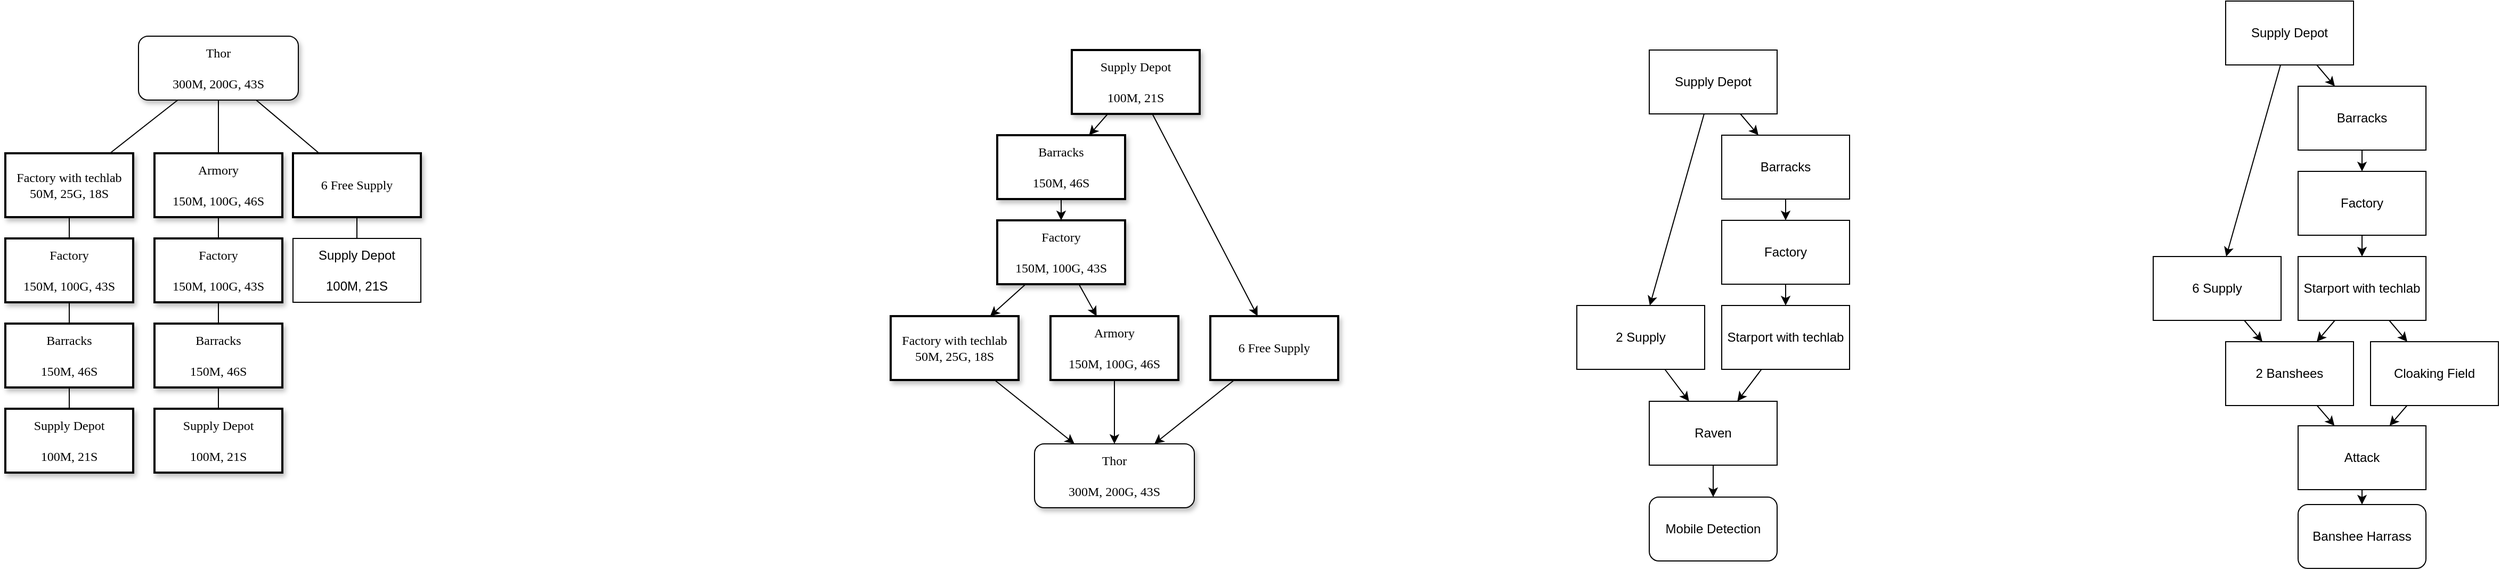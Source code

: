 <mxfile version="23.1.2" type="github">
  <diagram name="Page-1" id="10a91c8b-09ff-31b1-d368-03940ed4cc9e">
    <mxGraphModel dx="1430" dy="782" grid="0" gridSize="10" guides="1" tooltips="1" connect="1" arrows="1" fold="1" page="1" pageScale="1" pageWidth="1100" pageHeight="850" background="none" math="0" shadow="0">
      <root>
        <mxCell id="0" />
        <mxCell id="1" parent="0" />
        <mxCell id="62893188c0fa7362-1" value="&lt;div&gt;Thor&lt;/div&gt;&lt;div&gt;&lt;br&gt;&lt;/div&gt;300M, 200G, 43S" style="whiteSpace=wrap;html=1;rounded=1;shadow=1;labelBackgroundColor=none;strokeWidth=1;fontFamily=Verdana;fontSize=12;align=center;" parent="1" vertex="1">
          <mxGeometry x="435" y="80" width="150" height="60" as="geometry" />
        </mxCell>
        <mxCell id="62893188c0fa7362-10" value="6 Free Supply" style="whiteSpace=wrap;html=1;rounded=0;shadow=1;labelBackgroundColor=none;strokeWidth=2;fontFamily=Verdana;fontSize=12;align=center;" parent="1" vertex="1">
          <mxGeometry x="580" y="190" width="120" height="60" as="geometry" />
        </mxCell>
        <mxCell id="C1ZihOrAmyUhl64uDi1q-1" value="" style="endArrow=none;html=1;rounded=0;" parent="1" source="62893188c0fa7362-10" target="62893188c0fa7362-1" edge="1">
          <mxGeometry width="50" height="50" relative="1" as="geometry">
            <mxPoint x="460" y="220" as="sourcePoint" />
            <mxPoint x="510" y="170" as="targetPoint" />
          </mxGeometry>
        </mxCell>
        <mxCell id="C1ZihOrAmyUhl64uDi1q-5" value="&lt;div&gt;Supply Depot&lt;/div&gt;&lt;div&gt;&lt;br&gt;&lt;/div&gt;100M, 21S" style="whiteSpace=wrap;html=1;rounded=0;shadow=1;labelBackgroundColor=none;strokeWidth=2;fontFamily=Verdana;fontSize=12;align=center;" parent="1" vertex="1">
          <mxGeometry x="310" y="430" width="120" height="60" as="geometry" />
        </mxCell>
        <mxCell id="C1ZihOrAmyUhl64uDi1q-6" value="&lt;div&gt;Barracks&lt;/div&gt;&lt;div&gt;&lt;br&gt;&lt;/div&gt;&lt;div&gt;150M, 46S&lt;br&gt;&lt;/div&gt;" style="whiteSpace=wrap;html=1;rounded=0;shadow=1;labelBackgroundColor=none;strokeWidth=2;fontFamily=Verdana;fontSize=12;align=center;" parent="1" vertex="1">
          <mxGeometry x="310" y="350" width="120" height="60" as="geometry" />
        </mxCell>
        <mxCell id="C1ZihOrAmyUhl64uDi1q-7" value="&lt;div&gt;Factory&lt;/div&gt;&lt;div&gt;&lt;br&gt;&lt;/div&gt;&lt;div&gt;150M, 100G, 43S&lt;br&gt;&lt;/div&gt;" style="whiteSpace=wrap;html=1;rounded=0;shadow=1;labelBackgroundColor=none;strokeWidth=2;fontFamily=Verdana;fontSize=12;align=center;" parent="1" vertex="1">
          <mxGeometry x="310" y="270" width="120" height="60" as="geometry" />
        </mxCell>
        <mxCell id="C1ZihOrAmyUhl64uDi1q-9" value="&lt;div&gt;Factory with techlab&lt;/div&gt;&lt;div&gt;50M, 25G, 18S&lt;br&gt;&lt;/div&gt;" style="whiteSpace=wrap;html=1;rounded=0;shadow=1;labelBackgroundColor=none;strokeWidth=2;fontFamily=Verdana;fontSize=12;align=center;" parent="1" vertex="1">
          <mxGeometry x="310" y="190" width="120" height="60" as="geometry" />
        </mxCell>
        <mxCell id="C1ZihOrAmyUhl64uDi1q-11" value="&lt;div&gt;Armory&lt;/div&gt;&lt;div&gt;&lt;br&gt;&lt;/div&gt;150M, 100G, 46S" style="whiteSpace=wrap;html=1;rounded=0;shadow=1;labelBackgroundColor=none;strokeWidth=2;fontFamily=Verdana;fontSize=12;align=center;" parent="1" vertex="1">
          <mxGeometry x="450" y="190" width="120" height="60" as="geometry" />
        </mxCell>
        <mxCell id="C1ZihOrAmyUhl64uDi1q-16" value="" style="endArrow=none;html=1;rounded=0;exitX=0.5;exitY=0;exitDx=0;exitDy=0;" parent="1" source="C1ZihOrAmyUhl64uDi1q-11" target="62893188c0fa7362-1" edge="1">
          <mxGeometry width="50" height="50" relative="1" as="geometry">
            <mxPoint x="580" y="380" as="sourcePoint" />
            <mxPoint x="630" y="330" as="targetPoint" />
          </mxGeometry>
        </mxCell>
        <mxCell id="C1ZihOrAmyUhl64uDi1q-17" value="" style="endArrow=none;html=1;rounded=0;" parent="1" source="C1ZihOrAmyUhl64uDi1q-9" target="62893188c0fa7362-1" edge="1">
          <mxGeometry width="50" height="50" relative="1" as="geometry">
            <mxPoint x="580" y="380" as="sourcePoint" />
            <mxPoint x="630" y="330" as="targetPoint" />
          </mxGeometry>
        </mxCell>
        <mxCell id="C1ZihOrAmyUhl64uDi1q-19" value="" style="endArrow=none;html=1;rounded=0;" parent="1" source="C1ZihOrAmyUhl64uDi1q-5" target="C1ZihOrAmyUhl64uDi1q-6" edge="1">
          <mxGeometry width="50" height="50" relative="1" as="geometry">
            <mxPoint x="900" y="390" as="sourcePoint" />
            <mxPoint x="950" y="340" as="targetPoint" />
          </mxGeometry>
        </mxCell>
        <mxCell id="C1ZihOrAmyUhl64uDi1q-20" value="" style="endArrow=none;html=1;rounded=0;" parent="1" source="C1ZihOrAmyUhl64uDi1q-6" target="C1ZihOrAmyUhl64uDi1q-7" edge="1">
          <mxGeometry width="50" height="50" relative="1" as="geometry">
            <mxPoint x="900" y="380" as="sourcePoint" />
            <mxPoint x="950" y="330" as="targetPoint" />
          </mxGeometry>
        </mxCell>
        <mxCell id="C1ZihOrAmyUhl64uDi1q-21" value="" style="endArrow=none;html=1;rounded=0;" parent="1" source="C1ZihOrAmyUhl64uDi1q-7" target="C1ZihOrAmyUhl64uDi1q-9" edge="1">
          <mxGeometry width="50" height="50" relative="1" as="geometry">
            <mxPoint x="900" y="380" as="sourcePoint" />
            <mxPoint x="950" y="330" as="targetPoint" />
          </mxGeometry>
        </mxCell>
        <mxCell id="C1ZihOrAmyUhl64uDi1q-23" value="" style="endArrow=none;html=1;rounded=0;" parent="1" source="A7K-rB8qZy46v1iFJOV6-15" target="C1ZihOrAmyUhl64uDi1q-11" edge="1">
          <mxGeometry width="50" height="50" relative="1" as="geometry">
            <mxPoint x="510" y="270" as="sourcePoint" />
            <mxPoint x="770" y="330" as="targetPoint" />
          </mxGeometry>
        </mxCell>
        <mxCell id="C1ZihOrAmyUhl64uDi1q-26" value="&lt;div&gt;Supply Depot&lt;/div&gt;&lt;div&gt;&lt;br&gt;&lt;/div&gt;100M, 21S" style="rounded=0;whiteSpace=wrap;html=1;" parent="1" vertex="1">
          <mxGeometry x="580" y="270" width="120" height="60" as="geometry" />
        </mxCell>
        <mxCell id="C1ZihOrAmyUhl64uDi1q-27" value="" style="endArrow=none;html=1;rounded=0;" parent="1" source="C1ZihOrAmyUhl64uDi1q-26" target="62893188c0fa7362-10" edge="1">
          <mxGeometry width="50" height="50" relative="1" as="geometry">
            <mxPoint x="720" y="380" as="sourcePoint" />
            <mxPoint x="770" y="330" as="targetPoint" />
          </mxGeometry>
        </mxCell>
        <mxCell id="A7K-rB8qZy46v1iFJOV6-13" value="&lt;div&gt;Supply Depot&lt;/div&gt;&lt;div&gt;&lt;br&gt;&lt;/div&gt;100M, 21S" style="whiteSpace=wrap;html=1;rounded=0;shadow=1;labelBackgroundColor=none;strokeWidth=2;fontFamily=Verdana;fontSize=12;align=center;" parent="1" vertex="1">
          <mxGeometry x="450" y="430" width="120" height="60" as="geometry" />
        </mxCell>
        <mxCell id="A7K-rB8qZy46v1iFJOV6-14" value="&lt;div&gt;Barracks&lt;/div&gt;&lt;div&gt;&lt;br&gt;&lt;/div&gt;&lt;div&gt;150M, 46S&lt;br&gt;&lt;/div&gt;" style="whiteSpace=wrap;html=1;rounded=0;shadow=1;labelBackgroundColor=none;strokeWidth=2;fontFamily=Verdana;fontSize=12;align=center;" parent="1" vertex="1">
          <mxGeometry x="450" y="350" width="120" height="60" as="geometry" />
        </mxCell>
        <mxCell id="A7K-rB8qZy46v1iFJOV6-15" value="&lt;div&gt;Factory&lt;/div&gt;&lt;div&gt;&lt;br&gt;&lt;/div&gt;&lt;div&gt;150M, 100G, 43S&lt;br&gt;&lt;/div&gt;" style="whiteSpace=wrap;html=1;rounded=0;shadow=1;labelBackgroundColor=none;strokeWidth=2;fontFamily=Verdana;fontSize=12;align=center;" parent="1" vertex="1">
          <mxGeometry x="450" y="270" width="120" height="60" as="geometry" />
        </mxCell>
        <mxCell id="A7K-rB8qZy46v1iFJOV6-16" value="" style="endArrow=none;html=1;rounded=0;" parent="1" source="A7K-rB8qZy46v1iFJOV6-13" target="A7K-rB8qZy46v1iFJOV6-14" edge="1">
          <mxGeometry width="50" height="50" relative="1" as="geometry">
            <mxPoint x="1040" y="410" as="sourcePoint" />
            <mxPoint x="1090" y="360" as="targetPoint" />
          </mxGeometry>
        </mxCell>
        <mxCell id="A7K-rB8qZy46v1iFJOV6-17" value="" style="endArrow=none;html=1;rounded=0;" parent="1" source="A7K-rB8qZy46v1iFJOV6-14" target="A7K-rB8qZy46v1iFJOV6-15" edge="1">
          <mxGeometry width="50" height="50" relative="1" as="geometry">
            <mxPoint x="1040" y="400" as="sourcePoint" />
            <mxPoint x="1090" y="350" as="targetPoint" />
          </mxGeometry>
        </mxCell>
        <mxCell id="7ZLdroMSZNkx4McfxmLf-22" value="&lt;div&gt;Supply Depot&lt;/div&gt;&lt;div&gt;&lt;br&gt;&lt;/div&gt;100M, 21S" style="whiteSpace=wrap;html=1;rounded=0;shadow=1;labelBackgroundColor=none;strokeWidth=2;fontFamily=Verdana;fontSize=12;align=center;" vertex="1" parent="1">
          <mxGeometry x="1311" y="93" width="120" height="60" as="geometry" />
        </mxCell>
        <mxCell id="7ZLdroMSZNkx4McfxmLf-23" value="&lt;div&gt;Barracks&lt;/div&gt;&lt;div&gt;&lt;br&gt;&lt;/div&gt;&lt;div&gt;150M, 46S&lt;br&gt;&lt;/div&gt;" style="whiteSpace=wrap;html=1;rounded=0;shadow=1;labelBackgroundColor=none;strokeWidth=2;fontFamily=Verdana;fontSize=12;align=center;" vertex="1" parent="1">
          <mxGeometry x="1241" y="173" width="120" height="60" as="geometry" />
        </mxCell>
        <mxCell id="7ZLdroMSZNkx4McfxmLf-24" value="&lt;div&gt;Factory&lt;/div&gt;&lt;div&gt;&lt;br&gt;&lt;/div&gt;&lt;div&gt;150M, 100G, 43S&lt;br&gt;&lt;/div&gt;" style="whiteSpace=wrap;html=1;rounded=0;shadow=1;labelBackgroundColor=none;strokeWidth=2;fontFamily=Verdana;fontSize=12;align=center;" vertex="1" parent="1">
          <mxGeometry x="1241" y="253" width="120" height="60" as="geometry" />
        </mxCell>
        <mxCell id="7ZLdroMSZNkx4McfxmLf-25" value="&lt;div&gt;Factory with techlab&lt;/div&gt;&lt;div&gt;50M, 25G, 18S&lt;br&gt;&lt;/div&gt;" style="whiteSpace=wrap;html=1;rounded=0;shadow=1;labelBackgroundColor=none;strokeWidth=2;fontFamily=Verdana;fontSize=12;align=center;" vertex="1" parent="1">
          <mxGeometry x="1141" y="343" width="120" height="60" as="geometry" />
        </mxCell>
        <mxCell id="7ZLdroMSZNkx4McfxmLf-26" value="&lt;div&gt;Armory&lt;/div&gt;&lt;div&gt;&lt;br&gt;&lt;/div&gt;150M, 100G, 46S" style="whiteSpace=wrap;html=1;rounded=0;shadow=1;labelBackgroundColor=none;strokeWidth=2;fontFamily=Verdana;fontSize=12;align=center;" vertex="1" parent="1">
          <mxGeometry x="1291" y="343" width="120" height="60" as="geometry" />
        </mxCell>
        <mxCell id="7ZLdroMSZNkx4McfxmLf-27" value="6 Free Supply" style="whiteSpace=wrap;html=1;rounded=0;shadow=1;labelBackgroundColor=none;strokeWidth=2;fontFamily=Verdana;fontSize=12;align=center;" vertex="1" parent="1">
          <mxGeometry x="1441" y="343" width="120" height="60" as="geometry" />
        </mxCell>
        <mxCell id="7ZLdroMSZNkx4McfxmLf-28" value="&lt;div&gt;Thor&lt;/div&gt;&lt;div&gt;&lt;br&gt;&lt;/div&gt;300M, 200G, 43S" style="whiteSpace=wrap;html=1;rounded=1;shadow=1;labelBackgroundColor=none;strokeWidth=1;fontFamily=Verdana;fontSize=12;align=center;" vertex="1" parent="1">
          <mxGeometry x="1276" y="463" width="150" height="60" as="geometry" />
        </mxCell>
        <mxCell id="7ZLdroMSZNkx4McfxmLf-38" value="" style="endArrow=classic;html=1;rounded=0;" edge="1" parent="1" source="7ZLdroMSZNkx4McfxmLf-24" target="7ZLdroMSZNkx4McfxmLf-25">
          <mxGeometry width="50" height="50" relative="1" as="geometry">
            <mxPoint x="1186" y="345" as="sourcePoint" />
            <mxPoint x="1236" y="295" as="targetPoint" />
          </mxGeometry>
        </mxCell>
        <mxCell id="7ZLdroMSZNkx4McfxmLf-39" value="" style="endArrow=classic;html=1;rounded=0;" edge="1" parent="1" source="7ZLdroMSZNkx4McfxmLf-24" target="7ZLdroMSZNkx4McfxmLf-26">
          <mxGeometry width="50" height="50" relative="1" as="geometry">
            <mxPoint x="1186" y="345" as="sourcePoint" />
            <mxPoint x="1236" y="295" as="targetPoint" />
          </mxGeometry>
        </mxCell>
        <mxCell id="7ZLdroMSZNkx4McfxmLf-40" value="" style="endArrow=classic;html=1;rounded=0;" edge="1" parent="1" source="7ZLdroMSZNkx4McfxmLf-27" target="7ZLdroMSZNkx4McfxmLf-28">
          <mxGeometry width="50" height="50" relative="1" as="geometry">
            <mxPoint x="1186" y="345" as="sourcePoint" />
            <mxPoint x="1236" y="295" as="targetPoint" />
          </mxGeometry>
        </mxCell>
        <mxCell id="7ZLdroMSZNkx4McfxmLf-41" value="" style="endArrow=classic;html=1;rounded=0;" edge="1" parent="1" source="7ZLdroMSZNkx4McfxmLf-25" target="7ZLdroMSZNkx4McfxmLf-28">
          <mxGeometry width="50" height="50" relative="1" as="geometry">
            <mxPoint x="1186" y="345" as="sourcePoint" />
            <mxPoint x="1236" y="295" as="targetPoint" />
          </mxGeometry>
        </mxCell>
        <mxCell id="7ZLdroMSZNkx4McfxmLf-42" value="" style="endArrow=classic;html=1;rounded=0;" edge="1" parent="1" source="7ZLdroMSZNkx4McfxmLf-26" target="7ZLdroMSZNkx4McfxmLf-28">
          <mxGeometry width="50" height="50" relative="1" as="geometry">
            <mxPoint x="1186" y="345" as="sourcePoint" />
            <mxPoint x="1236" y="295" as="targetPoint" />
          </mxGeometry>
        </mxCell>
        <mxCell id="7ZLdroMSZNkx4McfxmLf-43" value="" style="endArrow=classic;html=1;rounded=0;" edge="1" parent="1" source="7ZLdroMSZNkx4McfxmLf-22" target="7ZLdroMSZNkx4McfxmLf-23">
          <mxGeometry width="50" height="50" relative="1" as="geometry">
            <mxPoint x="1186" y="345" as="sourcePoint" />
            <mxPoint x="1236" y="295" as="targetPoint" />
          </mxGeometry>
        </mxCell>
        <mxCell id="7ZLdroMSZNkx4McfxmLf-44" value="" style="endArrow=classic;html=1;rounded=0;" edge="1" parent="1" source="7ZLdroMSZNkx4McfxmLf-22" target="7ZLdroMSZNkx4McfxmLf-27">
          <mxGeometry width="50" height="50" relative="1" as="geometry">
            <mxPoint x="894" y="333" as="sourcePoint" />
            <mxPoint x="944" y="283" as="targetPoint" />
          </mxGeometry>
        </mxCell>
        <mxCell id="7ZLdroMSZNkx4McfxmLf-45" value="" style="endArrow=classic;html=1;rounded=0;" edge="1" parent="1" source="7ZLdroMSZNkx4McfxmLf-23" target="7ZLdroMSZNkx4McfxmLf-24">
          <mxGeometry width="50" height="50" relative="1" as="geometry">
            <mxPoint x="894" y="333" as="sourcePoint" />
            <mxPoint x="944" y="283" as="targetPoint" />
          </mxGeometry>
        </mxCell>
        <mxCell id="7ZLdroMSZNkx4McfxmLf-46" value="Mobile Detection" style="rounded=1;whiteSpace=wrap;html=1;" vertex="1" parent="1">
          <mxGeometry x="1853" y="513" width="120" height="60" as="geometry" />
        </mxCell>
        <mxCell id="7ZLdroMSZNkx4McfxmLf-47" value="Raven" style="rounded=0;whiteSpace=wrap;html=1;" vertex="1" parent="1">
          <mxGeometry x="1853" y="423" width="120" height="60" as="geometry" />
        </mxCell>
        <mxCell id="7ZLdroMSZNkx4McfxmLf-48" value="2 Supply" style="rounded=0;whiteSpace=wrap;html=1;" vertex="1" parent="1">
          <mxGeometry x="1785" y="333" width="120" height="60" as="geometry" />
        </mxCell>
        <mxCell id="7ZLdroMSZNkx4McfxmLf-49" value="Starport with techlab" style="rounded=0;whiteSpace=wrap;html=1;" vertex="1" parent="1">
          <mxGeometry x="1921" y="333" width="120" height="60" as="geometry" />
        </mxCell>
        <mxCell id="7ZLdroMSZNkx4McfxmLf-50" value="Barracks" style="rounded=0;whiteSpace=wrap;html=1;" vertex="1" parent="1">
          <mxGeometry x="1921" y="173" width="120" height="60" as="geometry" />
        </mxCell>
        <mxCell id="7ZLdroMSZNkx4McfxmLf-51" value="Factory" style="rounded=0;whiteSpace=wrap;html=1;" vertex="1" parent="1">
          <mxGeometry x="1921" y="253" width="120" height="60" as="geometry" />
        </mxCell>
        <mxCell id="7ZLdroMSZNkx4McfxmLf-52" value="Supply Depot" style="rounded=0;whiteSpace=wrap;html=1;" vertex="1" parent="1">
          <mxGeometry x="1853" y="93" width="120" height="60" as="geometry" />
        </mxCell>
        <mxCell id="7ZLdroMSZNkx4McfxmLf-53" value="" style="endArrow=classic;html=1;rounded=0;" edge="1" parent="1" source="7ZLdroMSZNkx4McfxmLf-47" target="7ZLdroMSZNkx4McfxmLf-46">
          <mxGeometry width="50" height="50" relative="1" as="geometry">
            <mxPoint x="1819" y="327" as="sourcePoint" />
            <mxPoint x="1869" y="277" as="targetPoint" />
          </mxGeometry>
        </mxCell>
        <mxCell id="7ZLdroMSZNkx4McfxmLf-54" value="" style="endArrow=classic;html=1;rounded=0;" edge="1" parent="1" source="7ZLdroMSZNkx4McfxmLf-49" target="7ZLdroMSZNkx4McfxmLf-47">
          <mxGeometry width="50" height="50" relative="1" as="geometry">
            <mxPoint x="1819" y="327" as="sourcePoint" />
            <mxPoint x="1869" y="277" as="targetPoint" />
          </mxGeometry>
        </mxCell>
        <mxCell id="7ZLdroMSZNkx4McfxmLf-55" value="" style="endArrow=classic;html=1;rounded=0;" edge="1" parent="1" source="7ZLdroMSZNkx4McfxmLf-48" target="7ZLdroMSZNkx4McfxmLf-47">
          <mxGeometry width="50" height="50" relative="1" as="geometry">
            <mxPoint x="1819" y="327" as="sourcePoint" />
            <mxPoint x="1869" y="277" as="targetPoint" />
          </mxGeometry>
        </mxCell>
        <mxCell id="7ZLdroMSZNkx4McfxmLf-56" value="" style="endArrow=classic;html=1;rounded=0;" edge="1" parent="1" source="7ZLdroMSZNkx4McfxmLf-51" target="7ZLdroMSZNkx4McfxmLf-49">
          <mxGeometry width="50" height="50" relative="1" as="geometry">
            <mxPoint x="1819" y="327" as="sourcePoint" />
            <mxPoint x="1869" y="277" as="targetPoint" />
          </mxGeometry>
        </mxCell>
        <mxCell id="7ZLdroMSZNkx4McfxmLf-57" value="" style="endArrow=classic;html=1;rounded=0;" edge="1" parent="1" source="7ZLdroMSZNkx4McfxmLf-50" target="7ZLdroMSZNkx4McfxmLf-51">
          <mxGeometry width="50" height="50" relative="1" as="geometry">
            <mxPoint x="1819" y="327" as="sourcePoint" />
            <mxPoint x="1869" y="277" as="targetPoint" />
          </mxGeometry>
        </mxCell>
        <mxCell id="7ZLdroMSZNkx4McfxmLf-58" value="" style="endArrow=classic;html=1;rounded=0;" edge="1" parent="1" source="7ZLdroMSZNkx4McfxmLf-52" target="7ZLdroMSZNkx4McfxmLf-48">
          <mxGeometry width="50" height="50" relative="1" as="geometry">
            <mxPoint x="1819" y="327" as="sourcePoint" />
            <mxPoint x="1869" y="277" as="targetPoint" />
          </mxGeometry>
        </mxCell>
        <mxCell id="7ZLdroMSZNkx4McfxmLf-59" value="" style="endArrow=classic;html=1;rounded=0;" edge="1" parent="1" source="7ZLdroMSZNkx4McfxmLf-52" target="7ZLdroMSZNkx4McfxmLf-50">
          <mxGeometry width="50" height="50" relative="1" as="geometry">
            <mxPoint x="1819" y="327" as="sourcePoint" />
            <mxPoint x="1869" y="277" as="targetPoint" />
          </mxGeometry>
        </mxCell>
        <mxCell id="7ZLdroMSZNkx4McfxmLf-60" value="Banshee Harrass" style="rounded=1;whiteSpace=wrap;html=1;" vertex="1" parent="1">
          <mxGeometry x="2462" y="520" width="120" height="60" as="geometry" />
        </mxCell>
        <mxCell id="7ZLdroMSZNkx4McfxmLf-61" value="Attack" style="rounded=0;whiteSpace=wrap;html=1;" vertex="1" parent="1">
          <mxGeometry x="2462" y="446" width="120" height="60" as="geometry" />
        </mxCell>
        <mxCell id="7ZLdroMSZNkx4McfxmLf-62" value="2 Banshees" style="rounded=0;whiteSpace=wrap;html=1;" vertex="1" parent="1">
          <mxGeometry x="2394" y="367" width="120" height="60" as="geometry" />
        </mxCell>
        <mxCell id="7ZLdroMSZNkx4McfxmLf-63" value="Cloaking Field" style="rounded=0;whiteSpace=wrap;html=1;" vertex="1" parent="1">
          <mxGeometry x="2530" y="367" width="120" height="60" as="geometry" />
        </mxCell>
        <mxCell id="7ZLdroMSZNkx4McfxmLf-64" value="6 Supply" style="rounded=0;whiteSpace=wrap;html=1;" vertex="1" parent="1">
          <mxGeometry x="2326" y="287" width="120" height="60" as="geometry" />
        </mxCell>
        <mxCell id="7ZLdroMSZNkx4McfxmLf-65" value="Starport with techlab" style="rounded=0;whiteSpace=wrap;html=1;" vertex="1" parent="1">
          <mxGeometry x="2462" y="287" width="120" height="60" as="geometry" />
        </mxCell>
        <mxCell id="7ZLdroMSZNkx4McfxmLf-66" value="Barracks" style="rounded=0;whiteSpace=wrap;html=1;" vertex="1" parent="1">
          <mxGeometry x="2462" y="127" width="120" height="60" as="geometry" />
        </mxCell>
        <mxCell id="7ZLdroMSZNkx4McfxmLf-67" value="Factory" style="rounded=0;whiteSpace=wrap;html=1;" vertex="1" parent="1">
          <mxGeometry x="2462" y="207" width="120" height="60" as="geometry" />
        </mxCell>
        <mxCell id="7ZLdroMSZNkx4McfxmLf-68" value="Supply Depot" style="rounded=0;whiteSpace=wrap;html=1;" vertex="1" parent="1">
          <mxGeometry x="2394" y="47" width="120" height="60" as="geometry" />
        </mxCell>
        <mxCell id="7ZLdroMSZNkx4McfxmLf-69" value="" style="endArrow=classic;html=1;rounded=0;" edge="1" parent="1" source="7ZLdroMSZNkx4McfxmLf-67" target="7ZLdroMSZNkx4McfxmLf-65">
          <mxGeometry width="50" height="50" relative="1" as="geometry">
            <mxPoint x="2360" y="281" as="sourcePoint" />
            <mxPoint x="2410" y="231" as="targetPoint" />
          </mxGeometry>
        </mxCell>
        <mxCell id="7ZLdroMSZNkx4McfxmLf-70" value="" style="endArrow=classic;html=1;rounded=0;" edge="1" parent="1" source="7ZLdroMSZNkx4McfxmLf-66" target="7ZLdroMSZNkx4McfxmLf-67">
          <mxGeometry width="50" height="50" relative="1" as="geometry">
            <mxPoint x="2360" y="281" as="sourcePoint" />
            <mxPoint x="2410" y="231" as="targetPoint" />
          </mxGeometry>
        </mxCell>
        <mxCell id="7ZLdroMSZNkx4McfxmLf-71" value="" style="endArrow=classic;html=1;rounded=0;" edge="1" parent="1" source="7ZLdroMSZNkx4McfxmLf-68" target="7ZLdroMSZNkx4McfxmLf-64">
          <mxGeometry width="50" height="50" relative="1" as="geometry">
            <mxPoint x="2360" y="281" as="sourcePoint" />
            <mxPoint x="2410" y="231" as="targetPoint" />
          </mxGeometry>
        </mxCell>
        <mxCell id="7ZLdroMSZNkx4McfxmLf-72" value="" style="endArrow=classic;html=1;rounded=0;" edge="1" parent="1" source="7ZLdroMSZNkx4McfxmLf-68" target="7ZLdroMSZNkx4McfxmLf-66">
          <mxGeometry width="50" height="50" relative="1" as="geometry">
            <mxPoint x="2360" y="281" as="sourcePoint" />
            <mxPoint x="2410" y="231" as="targetPoint" />
          </mxGeometry>
        </mxCell>
        <mxCell id="7ZLdroMSZNkx4McfxmLf-73" value="" style="endArrow=classic;html=1;rounded=0;" edge="1" parent="1" source="7ZLdroMSZNkx4McfxmLf-65" target="7ZLdroMSZNkx4McfxmLf-63">
          <mxGeometry width="50" height="50" relative="1" as="geometry">
            <mxPoint x="2210" y="348" as="sourcePoint" />
            <mxPoint x="2260" y="298" as="targetPoint" />
          </mxGeometry>
        </mxCell>
        <mxCell id="7ZLdroMSZNkx4McfxmLf-74" value="" style="endArrow=classic;html=1;rounded=0;" edge="1" parent="1" source="7ZLdroMSZNkx4McfxmLf-64" target="7ZLdroMSZNkx4McfxmLf-62">
          <mxGeometry width="50" height="50" relative="1" as="geometry">
            <mxPoint x="2210" y="348" as="sourcePoint" />
            <mxPoint x="2260" y="298" as="targetPoint" />
          </mxGeometry>
        </mxCell>
        <mxCell id="7ZLdroMSZNkx4McfxmLf-75" value="" style="endArrow=classic;html=1;rounded=0;" edge="1" parent="1" source="7ZLdroMSZNkx4McfxmLf-65" target="7ZLdroMSZNkx4McfxmLf-62">
          <mxGeometry width="50" height="50" relative="1" as="geometry">
            <mxPoint x="2210" y="348" as="sourcePoint" />
            <mxPoint x="2260" y="298" as="targetPoint" />
          </mxGeometry>
        </mxCell>
        <mxCell id="7ZLdroMSZNkx4McfxmLf-76" value="" style="endArrow=classic;html=1;rounded=0;" edge="1" parent="1" source="7ZLdroMSZNkx4McfxmLf-61" target="7ZLdroMSZNkx4McfxmLf-60">
          <mxGeometry width="50" height="50" relative="1" as="geometry">
            <mxPoint x="2215" y="355" as="sourcePoint" />
            <mxPoint x="2265" y="305" as="targetPoint" />
          </mxGeometry>
        </mxCell>
        <mxCell id="7ZLdroMSZNkx4McfxmLf-77" value="" style="endArrow=classic;html=1;rounded=0;" edge="1" parent="1" source="7ZLdroMSZNkx4McfxmLf-63" target="7ZLdroMSZNkx4McfxmLf-61">
          <mxGeometry width="50" height="50" relative="1" as="geometry">
            <mxPoint x="2564.583" y="434" as="sourcePoint" />
            <mxPoint x="2265" y="305" as="targetPoint" />
          </mxGeometry>
        </mxCell>
        <mxCell id="7ZLdroMSZNkx4McfxmLf-78" value="" style="endArrow=classic;html=1;rounded=0;" edge="1" parent="1" source="7ZLdroMSZNkx4McfxmLf-62" target="7ZLdroMSZNkx4McfxmLf-61">
          <mxGeometry width="50" height="50" relative="1" as="geometry">
            <mxPoint x="2485.25" y="434" as="sourcePoint" />
            <mxPoint x="2265" y="305" as="targetPoint" />
          </mxGeometry>
        </mxCell>
      </root>
    </mxGraphModel>
  </diagram>
</mxfile>
